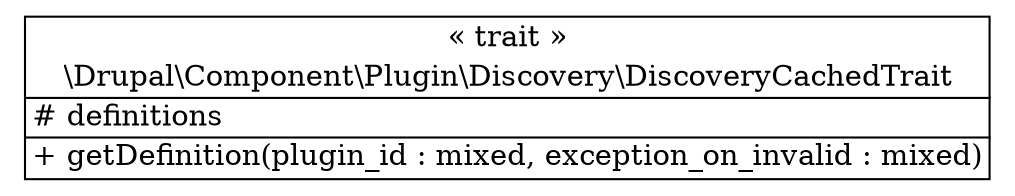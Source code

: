 digraph "Class Diagram" {
  node [shape=plaintext]
  "\\Drupal\\Component\\Plugin\\Discovery\\DiscoveryCachedTrait" [
    label=<
<table border="1" cellpadding="2" cellspacing="0" cellborder="0">
<tr><td align="center">&laquo; trait &raquo;</td></tr>
<tr><td align="center" title="trait DiscoveryCachedTrait">\\Drupal\\Component\\Plugin\\Discovery\\DiscoveryCachedTrait</td></tr><hr />
<tr><td align="left" title="protected definitions"># definitions</td></tr>
<hr />
<tr><td align="left" title="public getDefinition">+ getDefinition(plugin_id : mixed, exception_on_invalid : mixed)</td></tr>
</table>
  >
  ];
}